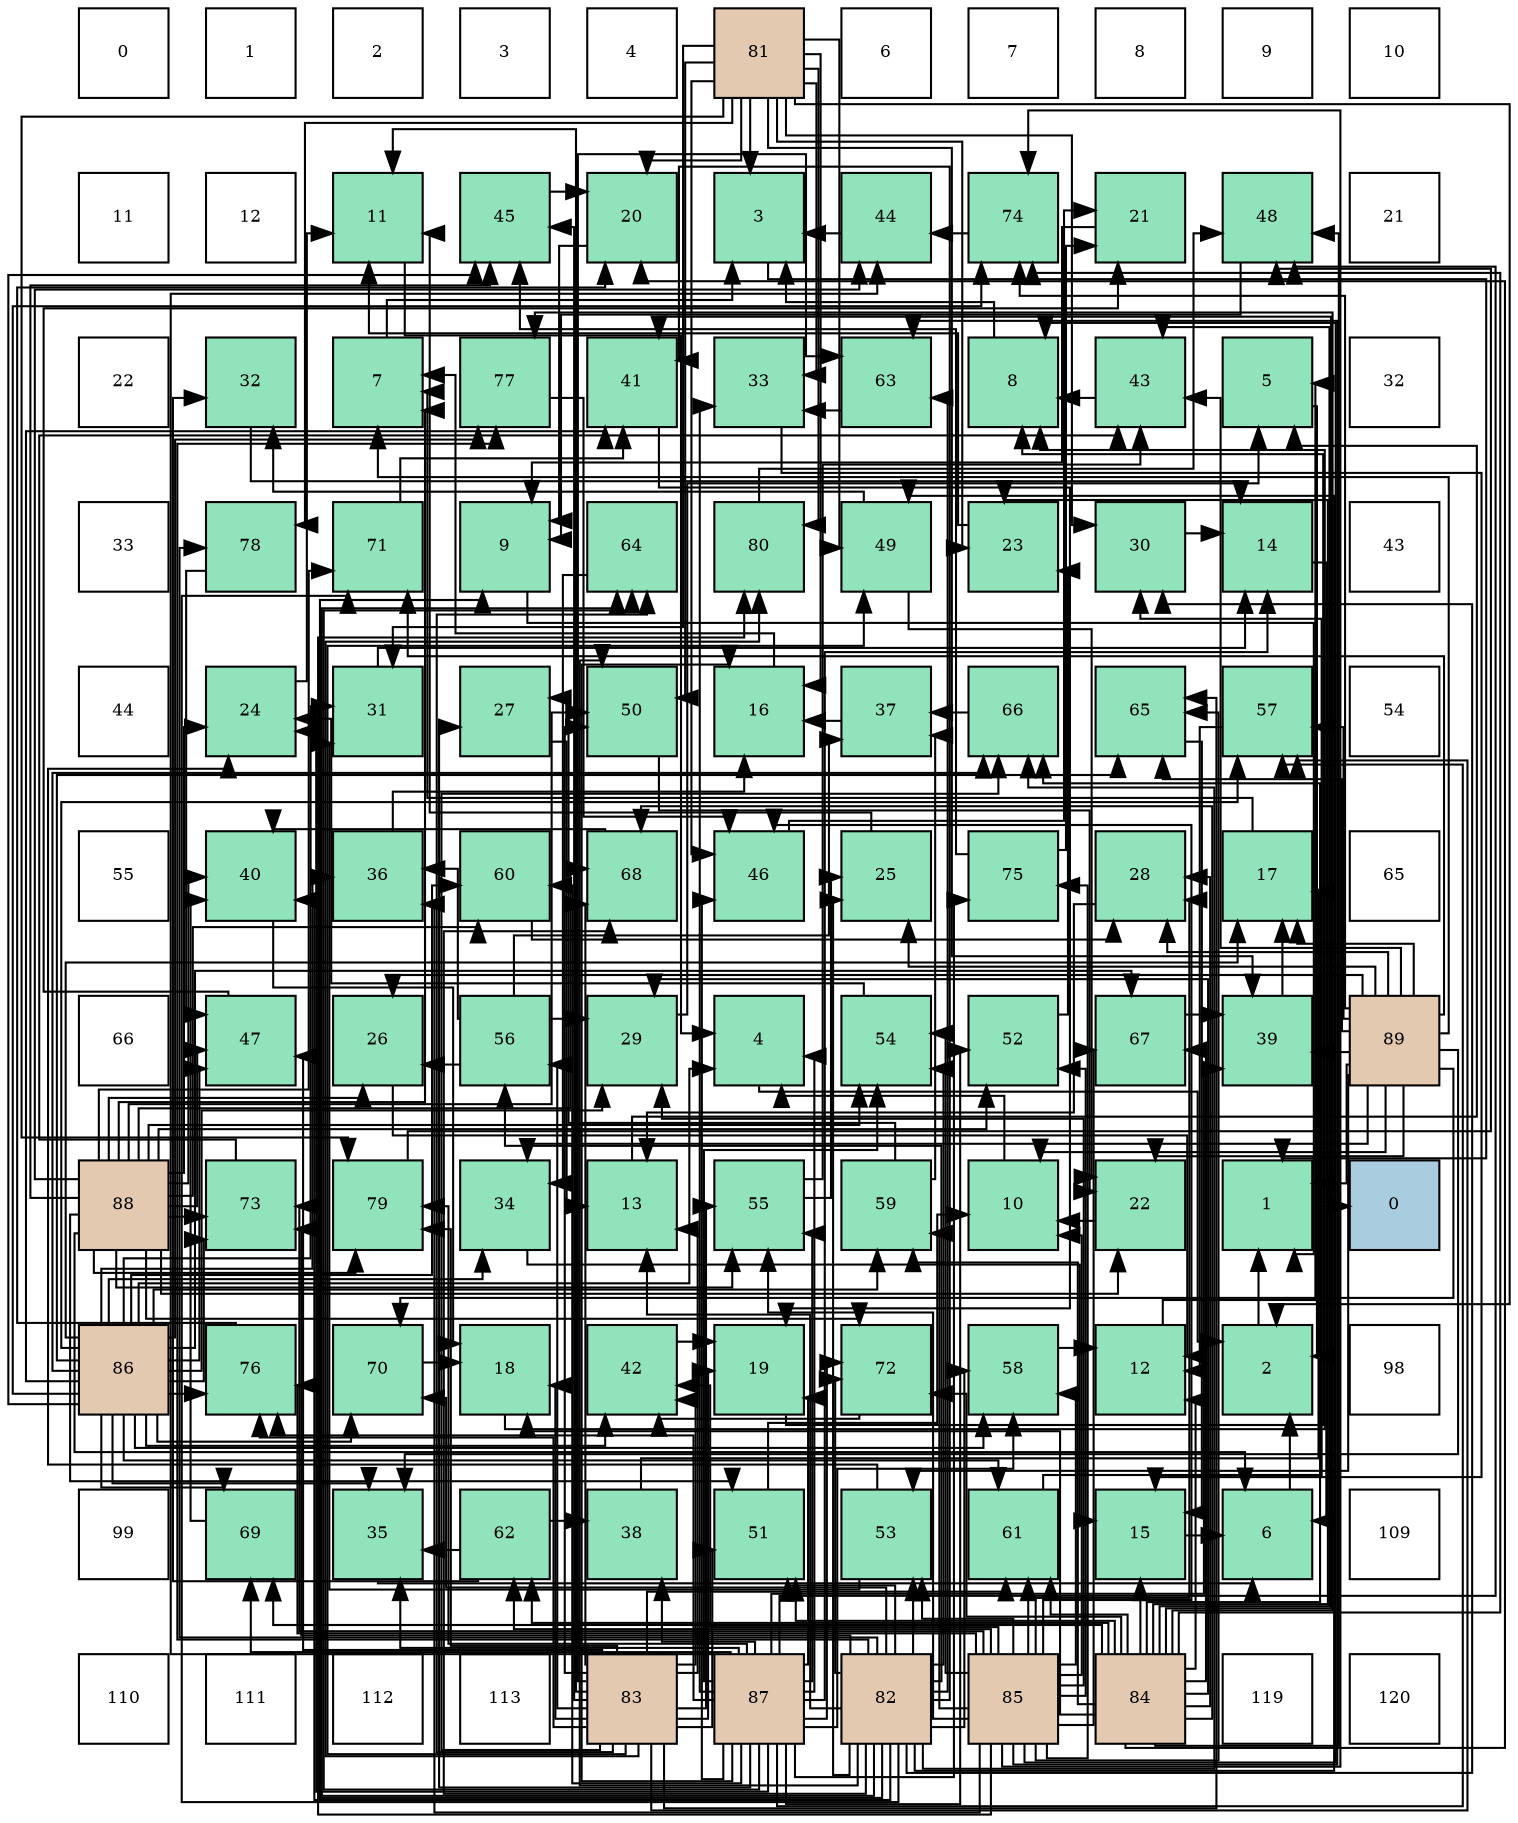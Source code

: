 digraph layout{
 rankdir=TB;
 splines=ortho;
 node [style=filled shape=square fixedsize=true width=0.6];
0[label="0", fontsize=8, fillcolor="#ffffff"];
1[label="1", fontsize=8, fillcolor="#ffffff"];
2[label="2", fontsize=8, fillcolor="#ffffff"];
3[label="3", fontsize=8, fillcolor="#ffffff"];
4[label="4", fontsize=8, fillcolor="#ffffff"];
5[label="81", fontsize=8, fillcolor="#e3c9af"];
6[label="6", fontsize=8, fillcolor="#ffffff"];
7[label="7", fontsize=8, fillcolor="#ffffff"];
8[label="8", fontsize=8, fillcolor="#ffffff"];
9[label="9", fontsize=8, fillcolor="#ffffff"];
10[label="10", fontsize=8, fillcolor="#ffffff"];
11[label="11", fontsize=8, fillcolor="#ffffff"];
12[label="12", fontsize=8, fillcolor="#ffffff"];
13[label="11", fontsize=8, fillcolor="#91e3bb"];
14[label="45", fontsize=8, fillcolor="#91e3bb"];
15[label="20", fontsize=8, fillcolor="#91e3bb"];
16[label="3", fontsize=8, fillcolor="#91e3bb"];
17[label="44", fontsize=8, fillcolor="#91e3bb"];
18[label="74", fontsize=8, fillcolor="#91e3bb"];
19[label="21", fontsize=8, fillcolor="#91e3bb"];
20[label="48", fontsize=8, fillcolor="#91e3bb"];
21[label="21", fontsize=8, fillcolor="#ffffff"];
22[label="22", fontsize=8, fillcolor="#ffffff"];
23[label="32", fontsize=8, fillcolor="#91e3bb"];
24[label="7", fontsize=8, fillcolor="#91e3bb"];
25[label="77", fontsize=8, fillcolor="#91e3bb"];
26[label="41", fontsize=8, fillcolor="#91e3bb"];
27[label="33", fontsize=8, fillcolor="#91e3bb"];
28[label="63", fontsize=8, fillcolor="#91e3bb"];
29[label="8", fontsize=8, fillcolor="#91e3bb"];
30[label="43", fontsize=8, fillcolor="#91e3bb"];
31[label="5", fontsize=8, fillcolor="#91e3bb"];
32[label="32", fontsize=8, fillcolor="#ffffff"];
33[label="33", fontsize=8, fillcolor="#ffffff"];
34[label="78", fontsize=8, fillcolor="#91e3bb"];
35[label="71", fontsize=8, fillcolor="#91e3bb"];
36[label="9", fontsize=8, fillcolor="#91e3bb"];
37[label="64", fontsize=8, fillcolor="#91e3bb"];
38[label="80", fontsize=8, fillcolor="#91e3bb"];
39[label="49", fontsize=8, fillcolor="#91e3bb"];
40[label="23", fontsize=8, fillcolor="#91e3bb"];
41[label="30", fontsize=8, fillcolor="#91e3bb"];
42[label="14", fontsize=8, fillcolor="#91e3bb"];
43[label="43", fontsize=8, fillcolor="#ffffff"];
44[label="44", fontsize=8, fillcolor="#ffffff"];
45[label="24", fontsize=8, fillcolor="#91e3bb"];
46[label="31", fontsize=8, fillcolor="#91e3bb"];
47[label="27", fontsize=8, fillcolor="#91e3bb"];
48[label="50", fontsize=8, fillcolor="#91e3bb"];
49[label="16", fontsize=8, fillcolor="#91e3bb"];
50[label="37", fontsize=8, fillcolor="#91e3bb"];
51[label="66", fontsize=8, fillcolor="#91e3bb"];
52[label="65", fontsize=8, fillcolor="#91e3bb"];
53[label="57", fontsize=8, fillcolor="#91e3bb"];
54[label="54", fontsize=8, fillcolor="#ffffff"];
55[label="55", fontsize=8, fillcolor="#ffffff"];
56[label="40", fontsize=8, fillcolor="#91e3bb"];
57[label="36", fontsize=8, fillcolor="#91e3bb"];
58[label="60", fontsize=8, fillcolor="#91e3bb"];
59[label="68", fontsize=8, fillcolor="#91e3bb"];
60[label="46", fontsize=8, fillcolor="#91e3bb"];
61[label="25", fontsize=8, fillcolor="#91e3bb"];
62[label="75", fontsize=8, fillcolor="#91e3bb"];
63[label="28", fontsize=8, fillcolor="#91e3bb"];
64[label="17", fontsize=8, fillcolor="#91e3bb"];
65[label="65", fontsize=8, fillcolor="#ffffff"];
66[label="66", fontsize=8, fillcolor="#ffffff"];
67[label="47", fontsize=8, fillcolor="#91e3bb"];
68[label="26", fontsize=8, fillcolor="#91e3bb"];
69[label="56", fontsize=8, fillcolor="#91e3bb"];
70[label="29", fontsize=8, fillcolor="#91e3bb"];
71[label="4", fontsize=8, fillcolor="#91e3bb"];
72[label="54", fontsize=8, fillcolor="#91e3bb"];
73[label="52", fontsize=8, fillcolor="#91e3bb"];
74[label="67", fontsize=8, fillcolor="#91e3bb"];
75[label="39", fontsize=8, fillcolor="#91e3bb"];
76[label="89", fontsize=8, fillcolor="#e3c9af"];
77[label="88", fontsize=8, fillcolor="#e3c9af"];
78[label="73", fontsize=8, fillcolor="#91e3bb"];
79[label="79", fontsize=8, fillcolor="#91e3bb"];
80[label="34", fontsize=8, fillcolor="#91e3bb"];
81[label="13", fontsize=8, fillcolor="#91e3bb"];
82[label="55", fontsize=8, fillcolor="#91e3bb"];
83[label="59", fontsize=8, fillcolor="#91e3bb"];
84[label="10", fontsize=8, fillcolor="#91e3bb"];
85[label="22", fontsize=8, fillcolor="#91e3bb"];
86[label="1", fontsize=8, fillcolor="#91e3bb"];
87[label="0", fontsize=8, fillcolor="#a9ccde"];
88[label="86", fontsize=8, fillcolor="#e3c9af"];
89[label="76", fontsize=8, fillcolor="#91e3bb"];
90[label="70", fontsize=8, fillcolor="#91e3bb"];
91[label="18", fontsize=8, fillcolor="#91e3bb"];
92[label="42", fontsize=8, fillcolor="#91e3bb"];
93[label="19", fontsize=8, fillcolor="#91e3bb"];
94[label="72", fontsize=8, fillcolor="#91e3bb"];
95[label="58", fontsize=8, fillcolor="#91e3bb"];
96[label="12", fontsize=8, fillcolor="#91e3bb"];
97[label="2", fontsize=8, fillcolor="#91e3bb"];
98[label="98", fontsize=8, fillcolor="#ffffff"];
99[label="99", fontsize=8, fillcolor="#ffffff"];
100[label="69", fontsize=8, fillcolor="#91e3bb"];
101[label="35", fontsize=8, fillcolor="#91e3bb"];
102[label="62", fontsize=8, fillcolor="#91e3bb"];
103[label="38", fontsize=8, fillcolor="#91e3bb"];
104[label="51", fontsize=8, fillcolor="#91e3bb"];
105[label="53", fontsize=8, fillcolor="#91e3bb"];
106[label="61", fontsize=8, fillcolor="#91e3bb"];
107[label="15", fontsize=8, fillcolor="#91e3bb"];
108[label="6", fontsize=8, fillcolor="#91e3bb"];
109[label="109", fontsize=8, fillcolor="#ffffff"];
110[label="110", fontsize=8, fillcolor="#ffffff"];
111[label="111", fontsize=8, fillcolor="#ffffff"];
112[label="112", fontsize=8, fillcolor="#ffffff"];
113[label="113", fontsize=8, fillcolor="#ffffff"];
114[label="83", fontsize=8, fillcolor="#e3c9af"];
115[label="87", fontsize=8, fillcolor="#e3c9af"];
116[label="82", fontsize=8, fillcolor="#e3c9af"];
117[label="85", fontsize=8, fillcolor="#e3c9af"];
118[label="84", fontsize=8, fillcolor="#e3c9af"];
119[label="119", fontsize=8, fillcolor="#ffffff"];
120[label="120", fontsize=8, fillcolor="#ffffff"];
edge [constraint=false, style=vis];86 -> 87;
97 -> 86;
16 -> 86;
71 -> 97;
31 -> 97;
108 -> 97;
24 -> 16;
29 -> 16;
36 -> 86;
84 -> 71;
13 -> 71;
96 -> 31;
81 -> 31;
42 -> 108;
107 -> 108;
49 -> 24;
64 -> 24;
91 -> 29;
93 -> 29;
15 -> 36;
19 -> 36;
85 -> 84;
40 -> 13;
45 -> 13;
61 -> 13;
68 -> 96;
47 -> 81;
63 -> 81;
70 -> 31;
41 -> 42;
46 -> 42;
23 -> 42;
27 -> 107;
80 -> 107;
101 -> 108;
57 -> 49;
50 -> 49;
103 -> 64;
75 -> 64;
56 -> 91;
26 -> 93;
92 -> 93;
30 -> 29;
17 -> 16;
14 -> 15;
60 -> 19;
67 -> 19;
20 -> 36;
39 -> 85;
39 -> 23;
48 -> 85;
104 -> 84;
73 -> 40;
105 -> 45;
105 -> 46;
72 -> 45;
82 -> 61;
82 -> 30;
69 -> 68;
69 -> 70;
69 -> 57;
69 -> 50;
53 -> 96;
95 -> 96;
83 -> 47;
83 -> 50;
58 -> 63;
106 -> 41;
102 -> 23;
102 -> 101;
102 -> 103;
28 -> 27;
37 -> 80;
52 -> 107;
51 -> 50;
74 -> 75;
59 -> 56;
100 -> 56;
90 -> 91;
35 -> 26;
94 -> 92;
78 -> 30;
18 -> 17;
62 -> 19;
62 -> 14;
89 -> 15;
25 -> 60;
34 -> 67;
79 -> 20;
38 -> 20;
5 -> 97;
5 -> 16;
5 -> 49;
5 -> 15;
5 -> 40;
5 -> 41;
5 -> 46;
5 -> 27;
5 -> 75;
5 -> 60;
5 -> 39;
5 -> 48;
5 -> 34;
5 -> 79;
5 -> 38;
116 -> 36;
116 -> 81;
116 -> 61;
116 -> 41;
116 -> 56;
116 -> 26;
116 -> 39;
116 -> 48;
116 -> 104;
116 -> 105;
116 -> 72;
116 -> 69;
116 -> 95;
116 -> 28;
116 -> 37;
116 -> 51;
116 -> 59;
116 -> 90;
116 -> 35;
116 -> 94;
116 -> 78;
116 -> 25;
116 -> 34;
114 -> 13;
114 -> 81;
114 -> 91;
114 -> 93;
114 -> 92;
114 -> 14;
114 -> 67;
114 -> 39;
114 -> 48;
114 -> 104;
114 -> 82;
114 -> 69;
114 -> 53;
114 -> 106;
114 -> 28;
114 -> 37;
114 -> 52;
114 -> 51;
114 -> 59;
114 -> 89;
114 -> 79;
114 -> 38;
118 -> 96;
118 -> 107;
118 -> 91;
118 -> 15;
118 -> 40;
118 -> 63;
118 -> 70;
118 -> 26;
118 -> 30;
118 -> 20;
118 -> 104;
118 -> 83;
118 -> 106;
118 -> 102;
118 -> 51;
118 -> 74;
118 -> 59;
118 -> 100;
118 -> 94;
118 -> 18;
118 -> 25;
117 -> 29;
117 -> 84;
117 -> 63;
117 -> 70;
117 -> 57;
117 -> 92;
117 -> 60;
117 -> 73;
117 -> 105;
117 -> 72;
117 -> 82;
117 -> 95;
117 -> 83;
117 -> 106;
117 -> 102;
117 -> 28;
117 -> 52;
117 -> 74;
117 -> 78;
117 -> 18;
117 -> 62;
117 -> 89;
117 -> 38;
88 -> 71;
88 -> 64;
88 -> 70;
88 -> 46;
88 -> 80;
88 -> 101;
88 -> 57;
88 -> 26;
88 -> 92;
88 -> 14;
88 -> 67;
88 -> 53;
88 -> 95;
88 -> 83;
88 -> 58;
88 -> 106;
88 -> 52;
88 -> 51;
88 -> 74;
88 -> 100;
88 -> 90;
88 -> 78;
88 -> 18;
88 -> 89;
88 -> 25;
115 -> 71;
115 -> 42;
115 -> 49;
115 -> 93;
115 -> 45;
115 -> 47;
115 -> 27;
115 -> 101;
115 -> 103;
115 -> 75;
115 -> 17;
115 -> 60;
115 -> 20;
115 -> 73;
115 -> 72;
115 -> 82;
115 -> 53;
115 -> 95;
115 -> 58;
115 -> 37;
115 -> 100;
115 -> 94;
115 -> 62;
115 -> 89;
115 -> 79;
77 -> 108;
77 -> 24;
77 -> 85;
77 -> 45;
77 -> 68;
77 -> 56;
77 -> 17;
77 -> 14;
77 -> 67;
77 -> 48;
77 -> 104;
77 -> 73;
77 -> 72;
77 -> 82;
77 -> 58;
77 -> 59;
77 -> 35;
77 -> 94;
77 -> 78;
77 -> 79;
76 -> 86;
76 -> 24;
76 -> 84;
76 -> 64;
76 -> 85;
76 -> 61;
76 -> 68;
76 -> 63;
76 -> 80;
76 -> 101;
76 -> 75;
76 -> 30;
76 -> 105;
76 -> 53;
76 -> 52;
76 -> 90;
76 -> 35;
76 -> 18;
edge [constraint=true, style=invis];
0 -> 11 -> 22 -> 33 -> 44 -> 55 -> 66 -> 77 -> 88 -> 99 -> 110;
1 -> 12 -> 23 -> 34 -> 45 -> 56 -> 67 -> 78 -> 89 -> 100 -> 111;
2 -> 13 -> 24 -> 35 -> 46 -> 57 -> 68 -> 79 -> 90 -> 101 -> 112;
3 -> 14 -> 25 -> 36 -> 47 -> 58 -> 69 -> 80 -> 91 -> 102 -> 113;
4 -> 15 -> 26 -> 37 -> 48 -> 59 -> 70 -> 81 -> 92 -> 103 -> 114;
5 -> 16 -> 27 -> 38 -> 49 -> 60 -> 71 -> 82 -> 93 -> 104 -> 115;
6 -> 17 -> 28 -> 39 -> 50 -> 61 -> 72 -> 83 -> 94 -> 105 -> 116;
7 -> 18 -> 29 -> 40 -> 51 -> 62 -> 73 -> 84 -> 95 -> 106 -> 117;
8 -> 19 -> 30 -> 41 -> 52 -> 63 -> 74 -> 85 -> 96 -> 107 -> 118;
9 -> 20 -> 31 -> 42 -> 53 -> 64 -> 75 -> 86 -> 97 -> 108 -> 119;
10 -> 21 -> 32 -> 43 -> 54 -> 65 -> 76 -> 87 -> 98 -> 109 -> 120;
rank = same {0 -> 1 -> 2 -> 3 -> 4 -> 5 -> 6 -> 7 -> 8 -> 9 -> 10};
rank = same {11 -> 12 -> 13 -> 14 -> 15 -> 16 -> 17 -> 18 -> 19 -> 20 -> 21};
rank = same {22 -> 23 -> 24 -> 25 -> 26 -> 27 -> 28 -> 29 -> 30 -> 31 -> 32};
rank = same {33 -> 34 -> 35 -> 36 -> 37 -> 38 -> 39 -> 40 -> 41 -> 42 -> 43};
rank = same {44 -> 45 -> 46 -> 47 -> 48 -> 49 -> 50 -> 51 -> 52 -> 53 -> 54};
rank = same {55 -> 56 -> 57 -> 58 -> 59 -> 60 -> 61 -> 62 -> 63 -> 64 -> 65};
rank = same {66 -> 67 -> 68 -> 69 -> 70 -> 71 -> 72 -> 73 -> 74 -> 75 -> 76};
rank = same {77 -> 78 -> 79 -> 80 -> 81 -> 82 -> 83 -> 84 -> 85 -> 86 -> 87};
rank = same {88 -> 89 -> 90 -> 91 -> 92 -> 93 -> 94 -> 95 -> 96 -> 97 -> 98};
rank = same {99 -> 100 -> 101 -> 102 -> 103 -> 104 -> 105 -> 106 -> 107 -> 108 -> 109};
rank = same {110 -> 111 -> 112 -> 113 -> 114 -> 115 -> 116 -> 117 -> 118 -> 119 -> 120};
}